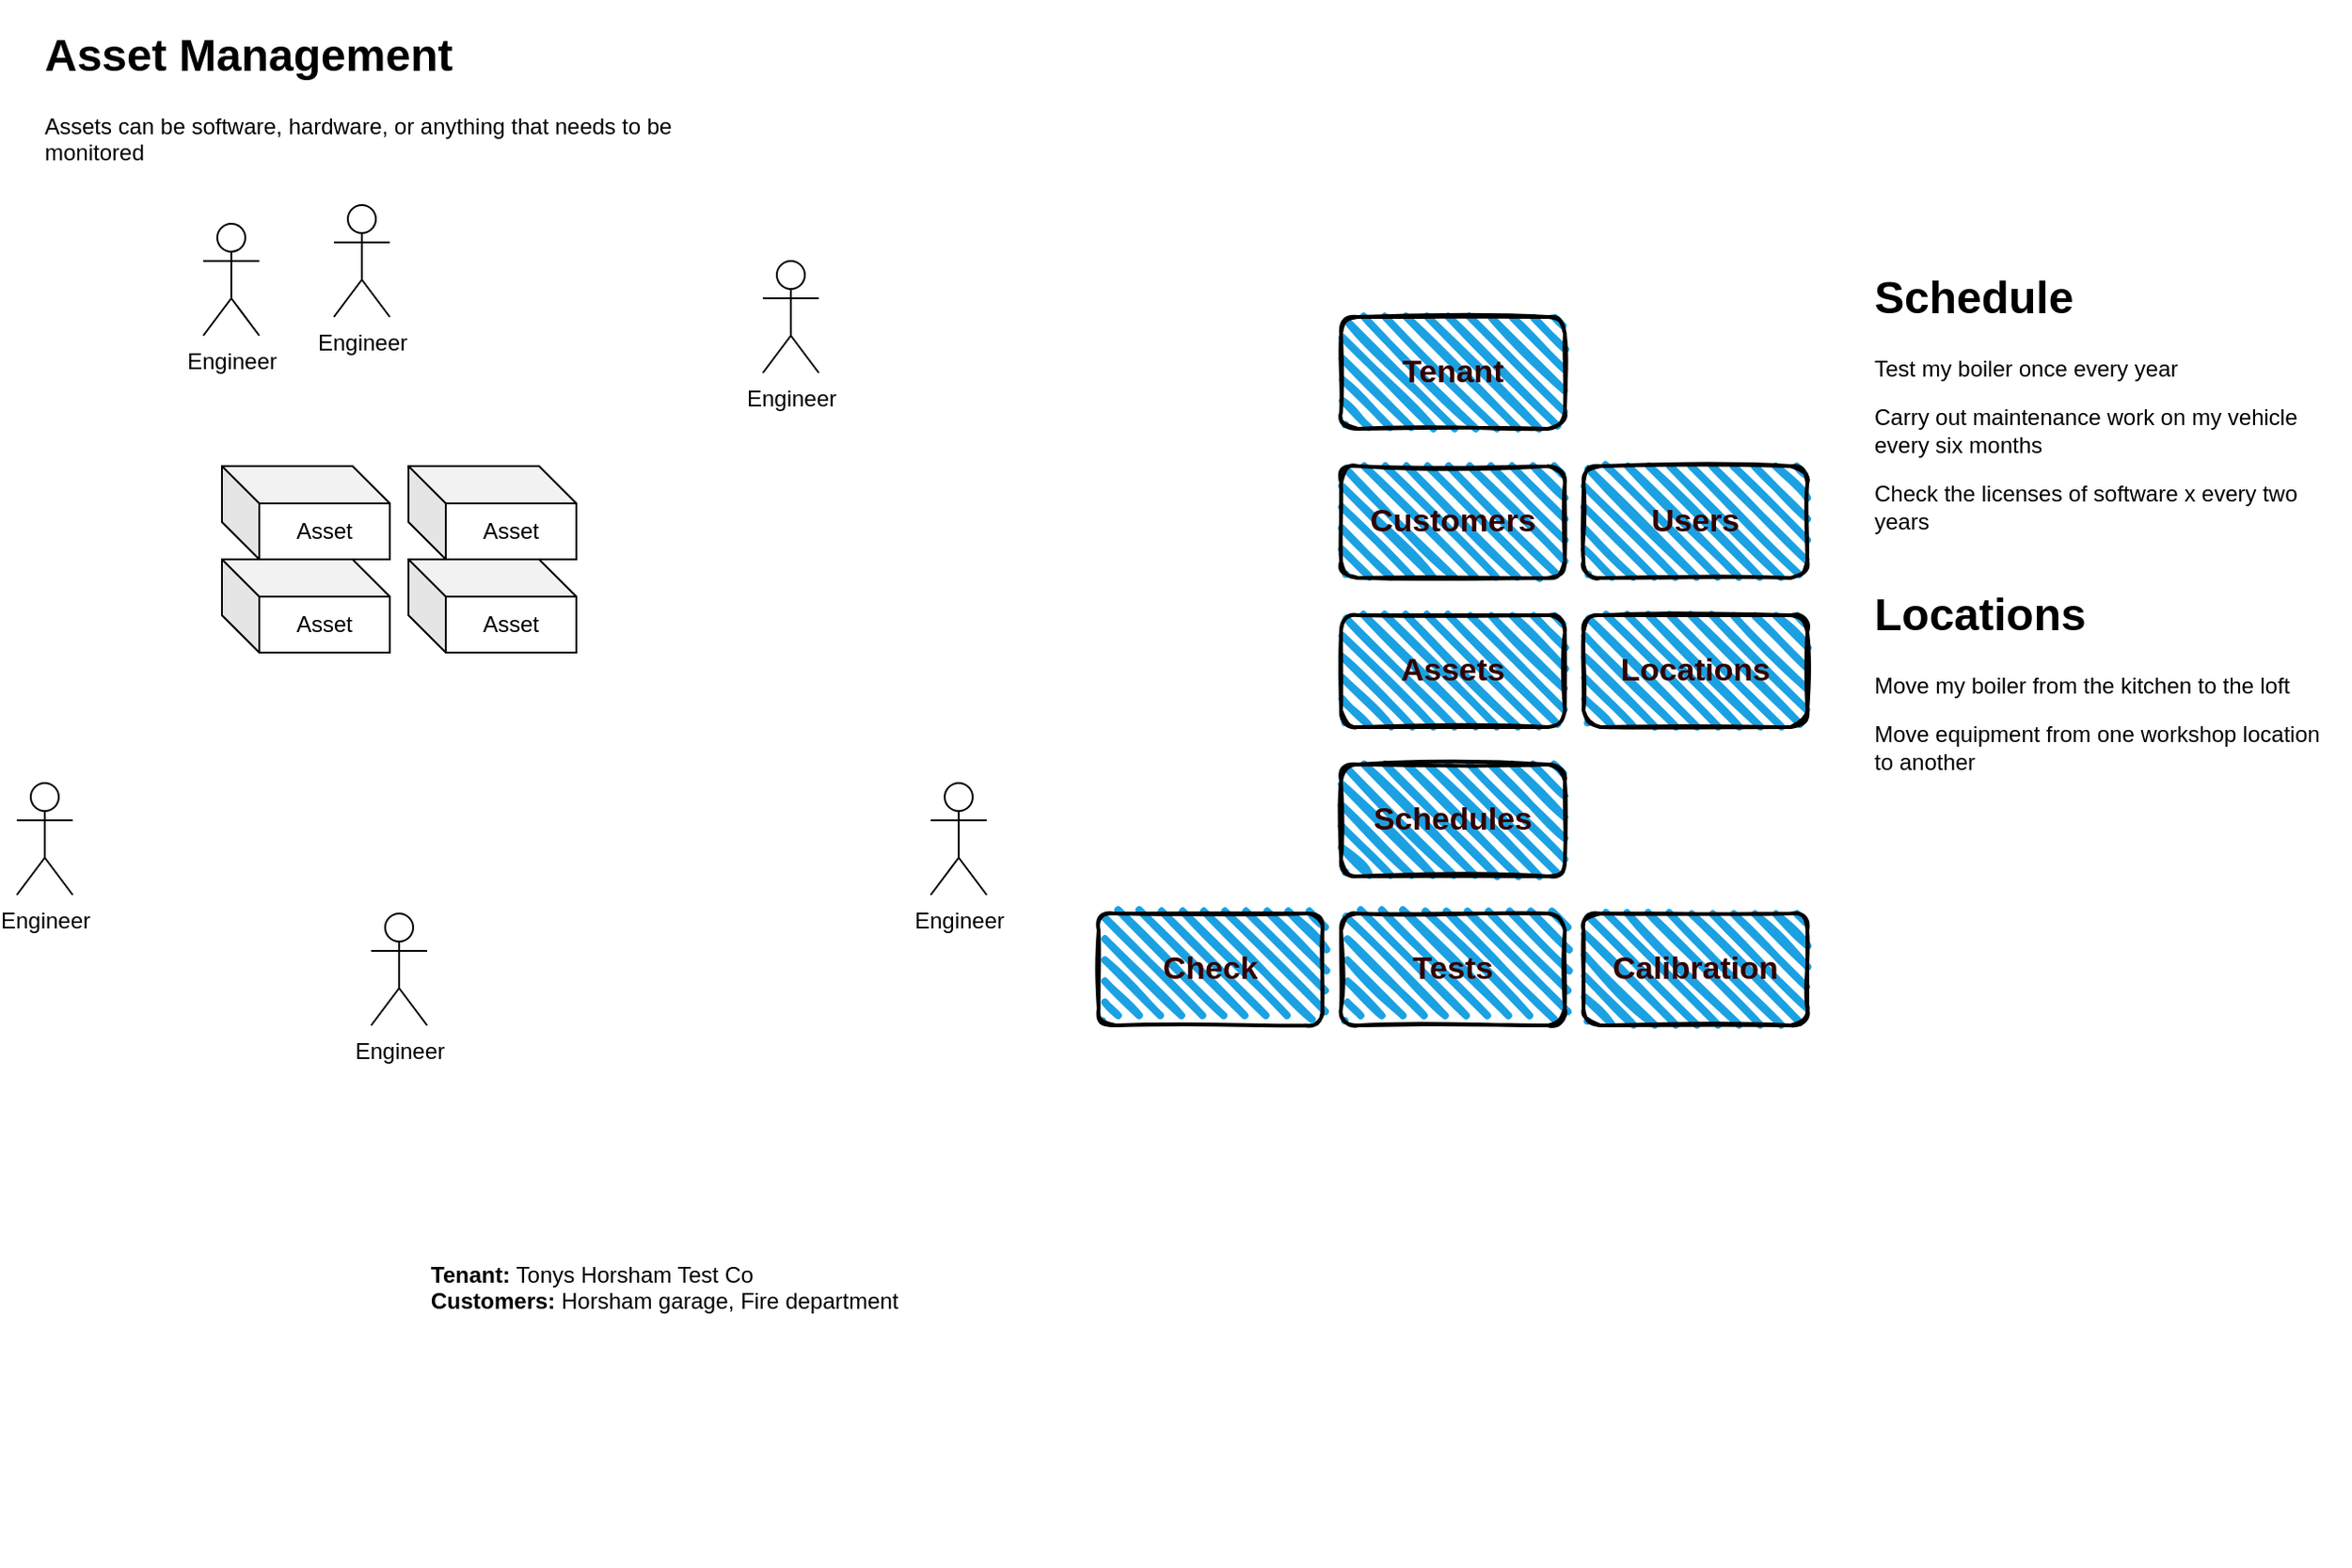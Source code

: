 <mxfile version="13.7.3" type="device" pages="2"><diagram id="PfUHRR4kNg-mYdQUvHVO" name="Page-1"><mxGraphModel dx="1024" dy="592" grid="1" gridSize="10" guides="1" tooltips="1" connect="1" arrows="1" fold="1" page="1" pageScale="1" pageWidth="1654" pageHeight="1169" math="0" shadow="0"><root><mxCell id="0"/><mxCell id="1" parent="0"/><mxCell id="E2VSbHlsbNT4XbLhJCXz-1" value="Engineer" style="shape=umlActor;verticalLabelPosition=bottom;verticalAlign=top;html=1;" parent="1" vertex="1"><mxGeometry x="150" y="130" width="30" height="60" as="geometry"/></mxCell><mxCell id="E2VSbHlsbNT4XbLhJCXz-2" value="Engineer" style="shape=umlActor;verticalLabelPosition=bottom;verticalAlign=top;html=1;" parent="1" vertex="1"><mxGeometry x="220" y="120" width="30" height="60" as="geometry"/></mxCell><mxCell id="E2VSbHlsbNT4XbLhJCXz-3" value="Engineer" style="shape=umlActor;verticalLabelPosition=bottom;verticalAlign=top;html=1;" parent="1" vertex="1"><mxGeometry x="450" y="150" width="30" height="60" as="geometry"/></mxCell><mxCell id="E2VSbHlsbNT4XbLhJCXz-4" value="Engineer" style="shape=umlActor;verticalLabelPosition=bottom;verticalAlign=top;html=1;" parent="1" vertex="1"><mxGeometry x="540" y="430" width="30" height="60" as="geometry"/></mxCell><mxCell id="E2VSbHlsbNT4XbLhJCXz-5" value="Engineer" style="shape=umlActor;verticalLabelPosition=bottom;verticalAlign=top;html=1;" parent="1" vertex="1"><mxGeometry x="240" y="500" width="30" height="60" as="geometry"/></mxCell><mxCell id="E2VSbHlsbNT4XbLhJCXz-6" value="Engineer" style="shape=umlActor;verticalLabelPosition=bottom;verticalAlign=top;html=1;" parent="1" vertex="1"><mxGeometry x="50" y="430" width="30" height="60" as="geometry"/></mxCell><mxCell id="E2VSbHlsbNT4XbLhJCXz-8" value="Asset" style="shape=cube;whiteSpace=wrap;html=1;boundedLbl=1;backgroundOutline=1;darkOpacity=0.05;darkOpacity2=0.1;" parent="1" vertex="1"><mxGeometry x="160" y="260" width="90" height="50" as="geometry"/></mxCell><mxCell id="E2VSbHlsbNT4XbLhJCXz-9" value="Asset" style="shape=cube;whiteSpace=wrap;html=1;boundedLbl=1;backgroundOutline=1;darkOpacity=0.05;darkOpacity2=0.1;" parent="1" vertex="1"><mxGeometry x="160" y="310" width="90" height="50" as="geometry"/></mxCell><mxCell id="E2VSbHlsbNT4XbLhJCXz-10" value="Asset" style="shape=cube;whiteSpace=wrap;html=1;boundedLbl=1;backgroundOutline=1;darkOpacity=0.05;darkOpacity2=0.1;" parent="1" vertex="1"><mxGeometry x="260" y="260" width="90" height="50" as="geometry"/></mxCell><mxCell id="E2VSbHlsbNT4XbLhJCXz-11" value="Asset" style="shape=cube;whiteSpace=wrap;html=1;boundedLbl=1;backgroundOutline=1;darkOpacity=0.05;darkOpacity2=0.1;" parent="1" vertex="1"><mxGeometry x="260" y="310" width="90" height="50" as="geometry"/></mxCell><mxCell id="E2VSbHlsbNT4XbLhJCXz-12" value="&lt;h1&gt;Asset Management&lt;/h1&gt;&lt;div&gt;Assets can be software, hardware, or anything that needs to be monitored&lt;/div&gt;" style="text;html=1;strokeColor=none;fillColor=none;spacing=5;spacingTop=-20;whiteSpace=wrap;overflow=hidden;rounded=0;" parent="1" vertex="1"><mxGeometry x="60" y="20" width="350" height="120" as="geometry"/></mxCell><mxCell id="E2VSbHlsbNT4XbLhJCXz-14" value="&lt;b&gt;&lt;font color=&quot;#330000&quot; style=&quot;font-size: 17px&quot;&gt;Tenant&lt;/font&gt;&lt;/b&gt;" style="rounded=1;whiteSpace=wrap;html=1;strokeWidth=2;fillWeight=4;hachureGap=8;hachureAngle=45;fillColor=#1ba1e2;sketch=1;" parent="1" vertex="1"><mxGeometry x="760" y="180" width="120" height="60" as="geometry"/></mxCell><mxCell id="E2VSbHlsbNT4XbLhJCXz-15" value="&lt;b&gt;&lt;font color=&quot;#330000&quot; style=&quot;font-size: 17px&quot;&gt;Users&lt;/font&gt;&lt;/b&gt;" style="rounded=1;whiteSpace=wrap;html=1;strokeWidth=2;fillWeight=4;hachureGap=8;hachureAngle=45;fillColor=#1ba1e2;sketch=1;" parent="1" vertex="1"><mxGeometry x="890" y="260" width="120" height="60" as="geometry"/></mxCell><mxCell id="E2VSbHlsbNT4XbLhJCXz-16" value="&lt;b&gt;&lt;font color=&quot;#330000&quot; style=&quot;font-size: 17px&quot;&gt;Customers&lt;/font&gt;&lt;/b&gt;" style="rounded=1;whiteSpace=wrap;html=1;strokeWidth=2;fillWeight=4;hachureGap=8;hachureAngle=45;fillColor=#1ba1e2;sketch=1;" parent="1" vertex="1"><mxGeometry x="760" y="260" width="120" height="60" as="geometry"/></mxCell><mxCell id="E2VSbHlsbNT4XbLhJCXz-17" value="&lt;b&gt;&lt;font color=&quot;#330000&quot; style=&quot;font-size: 17px&quot;&gt;Assets&lt;/font&gt;&lt;/b&gt;" style="rounded=1;whiteSpace=wrap;html=1;strokeWidth=2;fillWeight=4;hachureGap=8;hachureAngle=45;fillColor=#1ba1e2;sketch=1;" parent="1" vertex="1"><mxGeometry x="760" y="340" width="120" height="60" as="geometry"/></mxCell><mxCell id="E2VSbHlsbNT4XbLhJCXz-18" value="&lt;b&gt;&lt;font color=&quot;#330000&quot; style=&quot;font-size: 17px&quot;&gt;Locations&lt;/font&gt;&lt;/b&gt;" style="rounded=1;whiteSpace=wrap;html=1;strokeWidth=2;fillWeight=4;hachureGap=8;hachureAngle=45;fillColor=#1ba1e2;sketch=1;" parent="1" vertex="1"><mxGeometry x="890" y="340" width="120" height="60" as="geometry"/></mxCell><mxCell id="E2VSbHlsbNT4XbLhJCXz-19" value="&lt;b&gt;&lt;font color=&quot;#330000&quot; style=&quot;font-size: 17px&quot;&gt;Schedules&lt;/font&gt;&lt;/b&gt;" style="rounded=1;whiteSpace=wrap;html=1;strokeWidth=2;fillWeight=4;hachureGap=8;hachureAngle=45;fillColor=#1ba1e2;sketch=1;" parent="1" vertex="1"><mxGeometry x="760" y="420" width="120" height="60" as="geometry"/></mxCell><mxCell id="E2VSbHlsbNT4XbLhJCXz-20" value="&lt;b&gt;&lt;font color=&quot;#330000&quot; style=&quot;font-size: 17px&quot;&gt;Check&lt;/font&gt;&lt;/b&gt;" style="rounded=1;whiteSpace=wrap;html=1;strokeWidth=2;fillWeight=4;hachureGap=8;hachureAngle=45;fillColor=#1ba1e2;sketch=1;" parent="1" vertex="1"><mxGeometry x="630" y="500" width="120" height="60" as="geometry"/></mxCell><mxCell id="E2VSbHlsbNT4XbLhJCXz-22" value="&lt;b&gt;&lt;font color=&quot;#330000&quot; style=&quot;font-size: 17px&quot;&gt;Tests&lt;/font&gt;&lt;/b&gt;" style="rounded=1;whiteSpace=wrap;html=1;strokeWidth=2;fillWeight=4;hachureGap=8;hachureAngle=45;fillColor=#1ba1e2;sketch=1;" parent="1" vertex="1"><mxGeometry x="760" y="500" width="120" height="60" as="geometry"/></mxCell><mxCell id="E2VSbHlsbNT4XbLhJCXz-23" value="&lt;b&gt;&lt;font color=&quot;#330000&quot; style=&quot;font-size: 17px&quot;&gt;Calibration&lt;/font&gt;&lt;/b&gt;" style="rounded=1;whiteSpace=wrap;html=1;strokeWidth=2;fillWeight=4;hachureGap=8;hachureAngle=45;fillColor=#1ba1e2;sketch=1;" parent="1" vertex="1"><mxGeometry x="890" y="500" width="120" height="60" as="geometry"/></mxCell><mxCell id="E2VSbHlsbNT4XbLhJCXz-24" value="&lt;h1&gt;Schedule&lt;/h1&gt;&lt;p&gt;Test my boiler once every year&lt;/p&gt;&lt;p&gt;Carry out maintenance work on my vehicle every six months&lt;/p&gt;&lt;p&gt;Check the licenses of software x every two years&lt;/p&gt;" style="text;html=1;strokeColor=none;fillColor=none;spacing=5;spacingTop=-20;whiteSpace=wrap;overflow=hidden;rounded=0;" parent="1" vertex="1"><mxGeometry x="1041" y="150" width="260" height="160" as="geometry"/></mxCell><mxCell id="E2VSbHlsbNT4XbLhJCXz-25" value="&lt;h1&gt;Locations&lt;/h1&gt;&lt;p&gt;Move my boiler from the kitchen to the loft&lt;/p&gt;&lt;p&gt;Move equipment from one workshop location to another&lt;/p&gt;" style="text;html=1;strokeColor=none;fillColor=none;spacing=5;spacingTop=-20;whiteSpace=wrap;overflow=hidden;rounded=0;" parent="1" vertex="1"><mxGeometry x="1041" y="320" width="260" height="160" as="geometry"/></mxCell><mxCell id="E2VSbHlsbNT4XbLhJCXz-26" value="&lt;b&gt;Tenant: &lt;/b&gt;Tonys Horsham Test Co&lt;br&gt;&lt;b&gt;Customers: &lt;/b&gt;Horsham garage, Fire department" style="text;html=1;strokeColor=none;fillColor=none;align=left;verticalAlign=top;whiteSpace=wrap;rounded=0;" parent="1" vertex="1"><mxGeometry x="270" y="680" width="280" height="170" as="geometry"/></mxCell></root></mxGraphModel></diagram><diagram id="i0s-LdZzRlThDzBKezq3" name="Page-2"><mxGraphModel dx="1205" dy="696" grid="1" gridSize="10" guides="1" tooltips="1" connect="1" arrows="1" fold="1" page="1" pageScale="1" pageWidth="1654" pageHeight="1169" math="0" shadow="0"><root><mxCell id="_ElSQQnkmxSG9_PExAv0-0"/><mxCell id="_ElSQQnkmxSG9_PExAv0-1" parent="_ElSQQnkmxSG9_PExAv0-0"/><mxCell id="_ElSQQnkmxSG9_PExAv0-33" style="edgeStyle=orthogonalEdgeStyle;rounded=0;orthogonalLoop=1;jettySize=auto;html=1;entryX=0.5;entryY=0;entryDx=0;entryDy=0;" parent="_ElSQQnkmxSG9_PExAv0-1" source="_ElSQQnkmxSG9_PExAv0-2" target="_ElSQQnkmxSG9_PExAv0-4" edge="1"><mxGeometry relative="1" as="geometry"/></mxCell><mxCell id="_ElSQQnkmxSG9_PExAv0-34" style="edgeStyle=orthogonalEdgeStyle;rounded=0;orthogonalLoop=1;jettySize=auto;html=1;" parent="_ElSQQnkmxSG9_PExAv0-1" source="_ElSQQnkmxSG9_PExAv0-2" target="_ElSQQnkmxSG9_PExAv0-3" edge="1"><mxGeometry relative="1" as="geometry"/></mxCell><mxCell id="_ElSQQnkmxSG9_PExAv0-2" value="&lt;b&gt;&lt;font color=&quot;#330000&quot; style=&quot;font-size: 17px&quot;&gt;Tenant&lt;/font&gt;&lt;/b&gt;" style="rounded=1;whiteSpace=wrap;html=1;strokeWidth=2;fillWeight=4;hachureGap=8;hachureAngle=45;fillColor=#1ba1e2;sketch=1;" parent="_ElSQQnkmxSG9_PExAv0-1" vertex="1"><mxGeometry x="230" y="140" width="120" height="60" as="geometry"/></mxCell><mxCell id="_ElSQQnkmxSG9_PExAv0-28" style="edgeStyle=orthogonalEdgeStyle;rounded=0;orthogonalLoop=1;jettySize=auto;html=1;entryX=0;entryY=0.5;entryDx=0;entryDy=0;" parent="_ElSQQnkmxSG9_PExAv0-1" source="_ElSQQnkmxSG9_PExAv0-3" target="_ElSQQnkmxSG9_PExAv0-7" edge="1"><mxGeometry relative="1" as="geometry"><Array as="points"><mxPoint x="290" y="554"/></Array></mxGeometry></mxCell><mxCell id="_ElSQQnkmxSG9_PExAv0-3" value="&lt;b&gt;&lt;font color=&quot;#330000&quot; style=&quot;font-size: 17px&quot;&gt;Users&lt;/font&gt;&lt;/b&gt;" style="rounded=1;whiteSpace=wrap;html=1;strokeWidth=2;fillWeight=4;hachureGap=8;hachureAngle=45;fillColor=#1ba1e2;sketch=1;" parent="_ElSQQnkmxSG9_PExAv0-1" vertex="1"><mxGeometry x="230" y="290" width="120" height="60" as="geometry"/></mxCell><mxCell id="_ElSQQnkmxSG9_PExAv0-25" style="edgeStyle=orthogonalEdgeStyle;rounded=0;orthogonalLoop=1;jettySize=auto;html=1;entryX=0.5;entryY=0;entryDx=0;entryDy=0;" parent="_ElSQQnkmxSG9_PExAv0-1" source="_ElSQQnkmxSG9_PExAv0-4" target="_ElSQQnkmxSG9_PExAv0-5" edge="1"><mxGeometry relative="1" as="geometry"/></mxCell><mxCell id="_ElSQQnkmxSG9_PExAv0-32" style="edgeStyle=orthogonalEdgeStyle;rounded=0;orthogonalLoop=1;jettySize=auto;html=1;entryX=0.5;entryY=0;entryDx=0;entryDy=0;" parent="_ElSQQnkmxSG9_PExAv0-1" source="_ElSQQnkmxSG9_PExAv0-4" target="_ElSQQnkmxSG9_PExAv0-6" edge="1"><mxGeometry relative="1" as="geometry"/></mxCell><mxCell id="_ElSQQnkmxSG9_PExAv0-42" style="edgeStyle=orthogonalEdgeStyle;rounded=0;orthogonalLoop=1;jettySize=auto;html=1;entryX=1;entryY=0.5;entryDx=0;entryDy=0;" parent="_ElSQQnkmxSG9_PExAv0-1" source="_ElSQQnkmxSG9_PExAv0-4" target="_ElSQQnkmxSG9_PExAv0-3" edge="1"><mxGeometry relative="1" as="geometry"><mxPoint x="360" y="320" as="targetPoint"/></mxGeometry></mxCell><mxCell id="_ElSQQnkmxSG9_PExAv0-4" value="&lt;b&gt;&lt;font color=&quot;#330000&quot; style=&quot;font-size: 17px&quot;&gt;Customers&lt;/font&gt;&lt;/b&gt;" style="rounded=1;whiteSpace=wrap;html=1;strokeWidth=2;fillWeight=4;hachureGap=8;hachureAngle=45;fillColor=#1ba1e2;sketch=1;" parent="_ElSQQnkmxSG9_PExAv0-1" vertex="1"><mxGeometry x="460" y="290" width="120" height="60" as="geometry"/></mxCell><mxCell id="_ElSQQnkmxSG9_PExAv0-26" style="edgeStyle=orthogonalEdgeStyle;rounded=0;orthogonalLoop=1;jettySize=auto;html=1;entryX=0;entryY=0.5;entryDx=0;entryDy=0;" parent="_ElSQQnkmxSG9_PExAv0-1" source="_ElSQQnkmxSG9_PExAv0-5" target="_ElSQQnkmxSG9_PExAv0-6" edge="1"><mxGeometry relative="1" as="geometry"/></mxCell><mxCell id="_ElSQQnkmxSG9_PExAv0-27" style="edgeStyle=orthogonalEdgeStyle;rounded=0;orthogonalLoop=1;jettySize=auto;html=1;entryX=0.5;entryY=0;entryDx=0;entryDy=0;" parent="_ElSQQnkmxSG9_PExAv0-1" source="_ElSQQnkmxSG9_PExAv0-5" target="_ElSQQnkmxSG9_PExAv0-7" edge="1"><mxGeometry relative="1" as="geometry"/></mxCell><mxCell id="_ElSQQnkmxSG9_PExAv0-5" value="&lt;b&gt;&lt;font color=&quot;#330000&quot; style=&quot;font-size: 17px&quot;&gt;Assets&lt;/font&gt;&lt;/b&gt;" style="rounded=1;whiteSpace=wrap;html=1;strokeWidth=2;fillWeight=4;hachureGap=8;hachureAngle=45;fillColor=#1ba1e2;sketch=1;" parent="_ElSQQnkmxSG9_PExAv0-1" vertex="1"><mxGeometry x="460" y="410" width="120" height="60" as="geometry"/></mxCell><mxCell id="_ElSQQnkmxSG9_PExAv0-6" value="&lt;b&gt;&lt;font color=&quot;#330000&quot; style=&quot;font-size: 17px&quot;&gt;Locations&lt;/font&gt;&lt;/b&gt;" style="rounded=1;whiteSpace=wrap;html=1;strokeWidth=2;fillWeight=4;hachureGap=8;hachureAngle=45;fillColor=#1ba1e2;sketch=1;" parent="_ElSQQnkmxSG9_PExAv0-1" vertex="1"><mxGeometry x="650" y="410" width="120" height="60" as="geometry"/></mxCell><mxCell id="_ElSQQnkmxSG9_PExAv0-29" style="edgeStyle=orthogonalEdgeStyle;rounded=0;orthogonalLoop=1;jettySize=auto;html=1;entryX=0.5;entryY=0;entryDx=0;entryDy=0;exitX=0.5;exitY=1;exitDx=0;exitDy=0;" parent="_ElSQQnkmxSG9_PExAv0-1" source="_ElSQQnkmxSG9_PExAv0-45" target="_ElSQQnkmxSG9_PExAv0-8" edge="1"><mxGeometry relative="1" as="geometry"><Array as="points"><mxPoint x="710" y="640"/><mxPoint x="380" y="640"/></Array></mxGeometry></mxCell><mxCell id="_ElSQQnkmxSG9_PExAv0-48" style="edgeStyle=orthogonalEdgeStyle;rounded=0;orthogonalLoop=1;jettySize=auto;html=1;entryX=0;entryY=0.5;entryDx=0;entryDy=0;dashed=1;" parent="_ElSQQnkmxSG9_PExAv0-1" source="_ElSQQnkmxSG9_PExAv0-7" target="_ElSQQnkmxSG9_PExAv0-45" edge="1"><mxGeometry relative="1" as="geometry"/></mxCell><mxCell id="_ElSQQnkmxSG9_PExAv0-7" value="&lt;b&gt;&lt;font color=&quot;#330000&quot; style=&quot;font-size: 17px&quot;&gt;Schedules&lt;/font&gt;&lt;/b&gt;" style="rounded=1;whiteSpace=wrap;html=1;strokeWidth=2;fillWeight=4;hachureGap=8;hachureAngle=45;fillColor=#1ba1e2;sketch=1;" parent="_ElSQQnkmxSG9_PExAv0-1" vertex="1"><mxGeometry x="460" y="524" width="120" height="60" as="geometry"/></mxCell><mxCell id="_ElSQQnkmxSG9_PExAv0-8" value="&lt;b&gt;&lt;font color=&quot;#330000&quot; style=&quot;font-size: 17px&quot;&gt;Check&lt;/font&gt;&lt;/b&gt;" style="rounded=1;whiteSpace=wrap;html=1;strokeWidth=2;fillWeight=4;hachureGap=8;hachureAngle=45;fillColor=#1ba1e2;sketch=1;" parent="_ElSQQnkmxSG9_PExAv0-1" vertex="1"><mxGeometry x="320" y="710" width="120" height="60" as="geometry"/></mxCell><mxCell id="_ElSQQnkmxSG9_PExAv0-9" value="&lt;b&gt;&lt;font color=&quot;#330000&quot; style=&quot;font-size: 17px&quot;&gt;Tests&lt;/font&gt;&lt;/b&gt;" style="rounded=1;whiteSpace=wrap;html=1;strokeWidth=2;fillWeight=4;hachureGap=8;hachureAngle=45;fillColor=#1ba1e2;sketch=1;" parent="_ElSQQnkmxSG9_PExAv0-1" vertex="1"><mxGeometry x="460" y="710" width="120" height="60" as="geometry"/></mxCell><mxCell id="_ElSQQnkmxSG9_PExAv0-10" value="&lt;b&gt;&lt;font color=&quot;#330000&quot; style=&quot;font-size: 17px&quot;&gt;Calibration&lt;/font&gt;&lt;/b&gt;" style="rounded=1;whiteSpace=wrap;html=1;strokeWidth=2;fillWeight=4;hachureGap=8;hachureAngle=45;fillColor=#1ba1e2;sketch=1;" parent="_ElSQQnkmxSG9_PExAv0-1" vertex="1"><mxGeometry x="600" y="710" width="120" height="60" as="geometry"/></mxCell><mxCell id="_ElSQQnkmxSG9_PExAv0-41" value="&lt;h1&gt;Create a schedule&lt;/h1&gt;&lt;div&gt;Select an asset to create a schedule for&lt;/div&gt;&lt;div&gt;Select the type (Check/Test/Calibration)&lt;/div&gt;&lt;div&gt;Select the interval (eg 1 times per month)&lt;/div&gt;&lt;div&gt;Select date of the first instance&lt;/div&gt;" style="text;html=1;strokeColor=none;fillColor=none;spacing=5;spacingTop=-20;whiteSpace=wrap;overflow=hidden;rounded=0;align=left;" parent="_ElSQQnkmxSG9_PExAv0-1" vertex="1"><mxGeometry x="810" y="110" width="330" height="120" as="geometry"/></mxCell><mxCell id="_ElSQQnkmxSG9_PExAv0-43" value="&lt;b&gt;&lt;font style=&quot;font-size: 16px&quot;&gt;Time Service&lt;/font&gt;&lt;/b&gt;" style="rounded=1;whiteSpace=wrap;html=1;strokeWidth=2;fillWeight=4;hachureGap=8;hachureAngle=45;fillColor=#d5e8d4;sketch=1;align=center;strokeColor=#82b366;" parent="_ElSQQnkmxSG9_PExAv0-1" vertex="1"><mxGeometry x="50" y="220" width="120" height="60" as="geometry"/></mxCell><mxCell id="_ElSQQnkmxSG9_PExAv0-44" value="&lt;b&gt;&lt;font style=&quot;font-size: 16px&quot;&gt;Notification Service&lt;/font&gt;&lt;/b&gt;" style="rounded=1;whiteSpace=wrap;html=1;strokeWidth=2;fillWeight=4;hachureGap=8;hachureAngle=45;fillColor=#d5e8d4;sketch=1;align=center;strokeColor=#82b366;" parent="_ElSQQnkmxSG9_PExAv0-1" vertex="1"><mxGeometry x="50" y="140" width="120" height="60" as="geometry"/></mxCell><mxCell id="hmTNOWaQVeznDggLg4Xv-0" style="edgeStyle=orthogonalEdgeStyle;rounded=0;orthogonalLoop=1;jettySize=auto;html=1;entryX=0.5;entryY=0;entryDx=0;entryDy=0;" edge="1" parent="_ElSQQnkmxSG9_PExAv0-1" source="_ElSQQnkmxSG9_PExAv0-45" target="_ElSQQnkmxSG9_PExAv0-9"><mxGeometry relative="1" as="geometry"><Array as="points"><mxPoint x="710" y="640"/><mxPoint x="520" y="640"/></Array></mxGeometry></mxCell><mxCell id="hmTNOWaQVeznDggLg4Xv-1" style="edgeStyle=orthogonalEdgeStyle;rounded=0;orthogonalLoop=1;jettySize=auto;html=1;entryX=0.5;entryY=0;entryDx=0;entryDy=0;" edge="1" parent="_ElSQQnkmxSG9_PExAv0-1" source="_ElSQQnkmxSG9_PExAv0-45" target="_ElSQQnkmxSG9_PExAv0-10"><mxGeometry relative="1" as="geometry"><Array as="points"><mxPoint x="710" y="640"/><mxPoint x="660" y="640"/></Array></mxGeometry></mxCell><mxCell id="_ElSQQnkmxSG9_PExAv0-45" value="&lt;b&gt;&lt;font color=&quot;#330000&quot; style=&quot;font-size: 17px&quot;&gt;WorkItems&lt;/font&gt;&lt;/b&gt;" style="rounded=1;whiteSpace=wrap;html=1;strokeWidth=2;fillWeight=4;hachureGap=8;hachureAngle=45;fillColor=#1ba1e2;sketch=1;" parent="_ElSQQnkmxSG9_PExAv0-1" vertex="1"><mxGeometry x="650" y="524" width="120" height="60" as="geometry"/></mxCell><mxCell id="_ElSQQnkmxSG9_PExAv0-46" value="&lt;h1&gt;&lt;span&gt;Completing Work&lt;/span&gt;&lt;/h1&gt;&lt;h1&gt;&lt;span style=&quot;font-size: 12px ; font-weight: 400&quot;&gt;User selects work items for an asset and completes them&lt;/span&gt;&lt;/h1&gt;&lt;div&gt;&lt;span style=&quot;font-size: 12px ; font-weight: 400&quot;&gt;Work is recorded under work items&lt;/span&gt;&lt;/div&gt;&lt;div&gt;&lt;span style=&quot;font-size: 12px ; font-weight: 400&quot;&gt;&lt;br&gt;&lt;/span&gt;&lt;/div&gt;&lt;div&gt;&lt;span style=&quot;font-size: 12px ; font-weight: 400&quot;&gt;A work item is created for the asset schedule that is booked.&lt;/span&gt;&lt;/div&gt;&lt;div&gt;&lt;span style=&quot;font-size: 12px ; font-weight: 400&quot;&gt;&lt;br&gt;&lt;/span&gt;&lt;/div&gt;&lt;div&gt;&lt;span style=&quot;font-size: 12px ; font-weight: 400&quot;&gt;Eg user is assigned to do a test on an asset next Monday, this creates a work item to be picked up&lt;/span&gt;&lt;/div&gt;" style="text;html=1;strokeColor=none;fillColor=none;spacing=5;spacingTop=-20;whiteSpace=wrap;overflow=hidden;rounded=0;align=left;" parent="_ElSQQnkmxSG9_PExAv0-1" vertex="1"><mxGeometry x="890" y="494" width="330" height="206" as="geometry"/></mxCell><mxCell id="hmTNOWaQVeznDggLg4Xv-2" value="&lt;h1&gt;Example&lt;/h1&gt;&lt;div&gt;&lt;br&gt;&lt;/div&gt;" style="text;html=1;strokeColor=none;fillColor=none;spacing=5;spacingTop=-20;whiteSpace=wrap;overflow=hidden;rounded=0;" vertex="1" parent="_ElSQQnkmxSG9_PExAv0-1"><mxGeometry x="39" y="360" width="211" height="310" as="geometry"/></mxCell></root></mxGraphModel></diagram></mxfile>